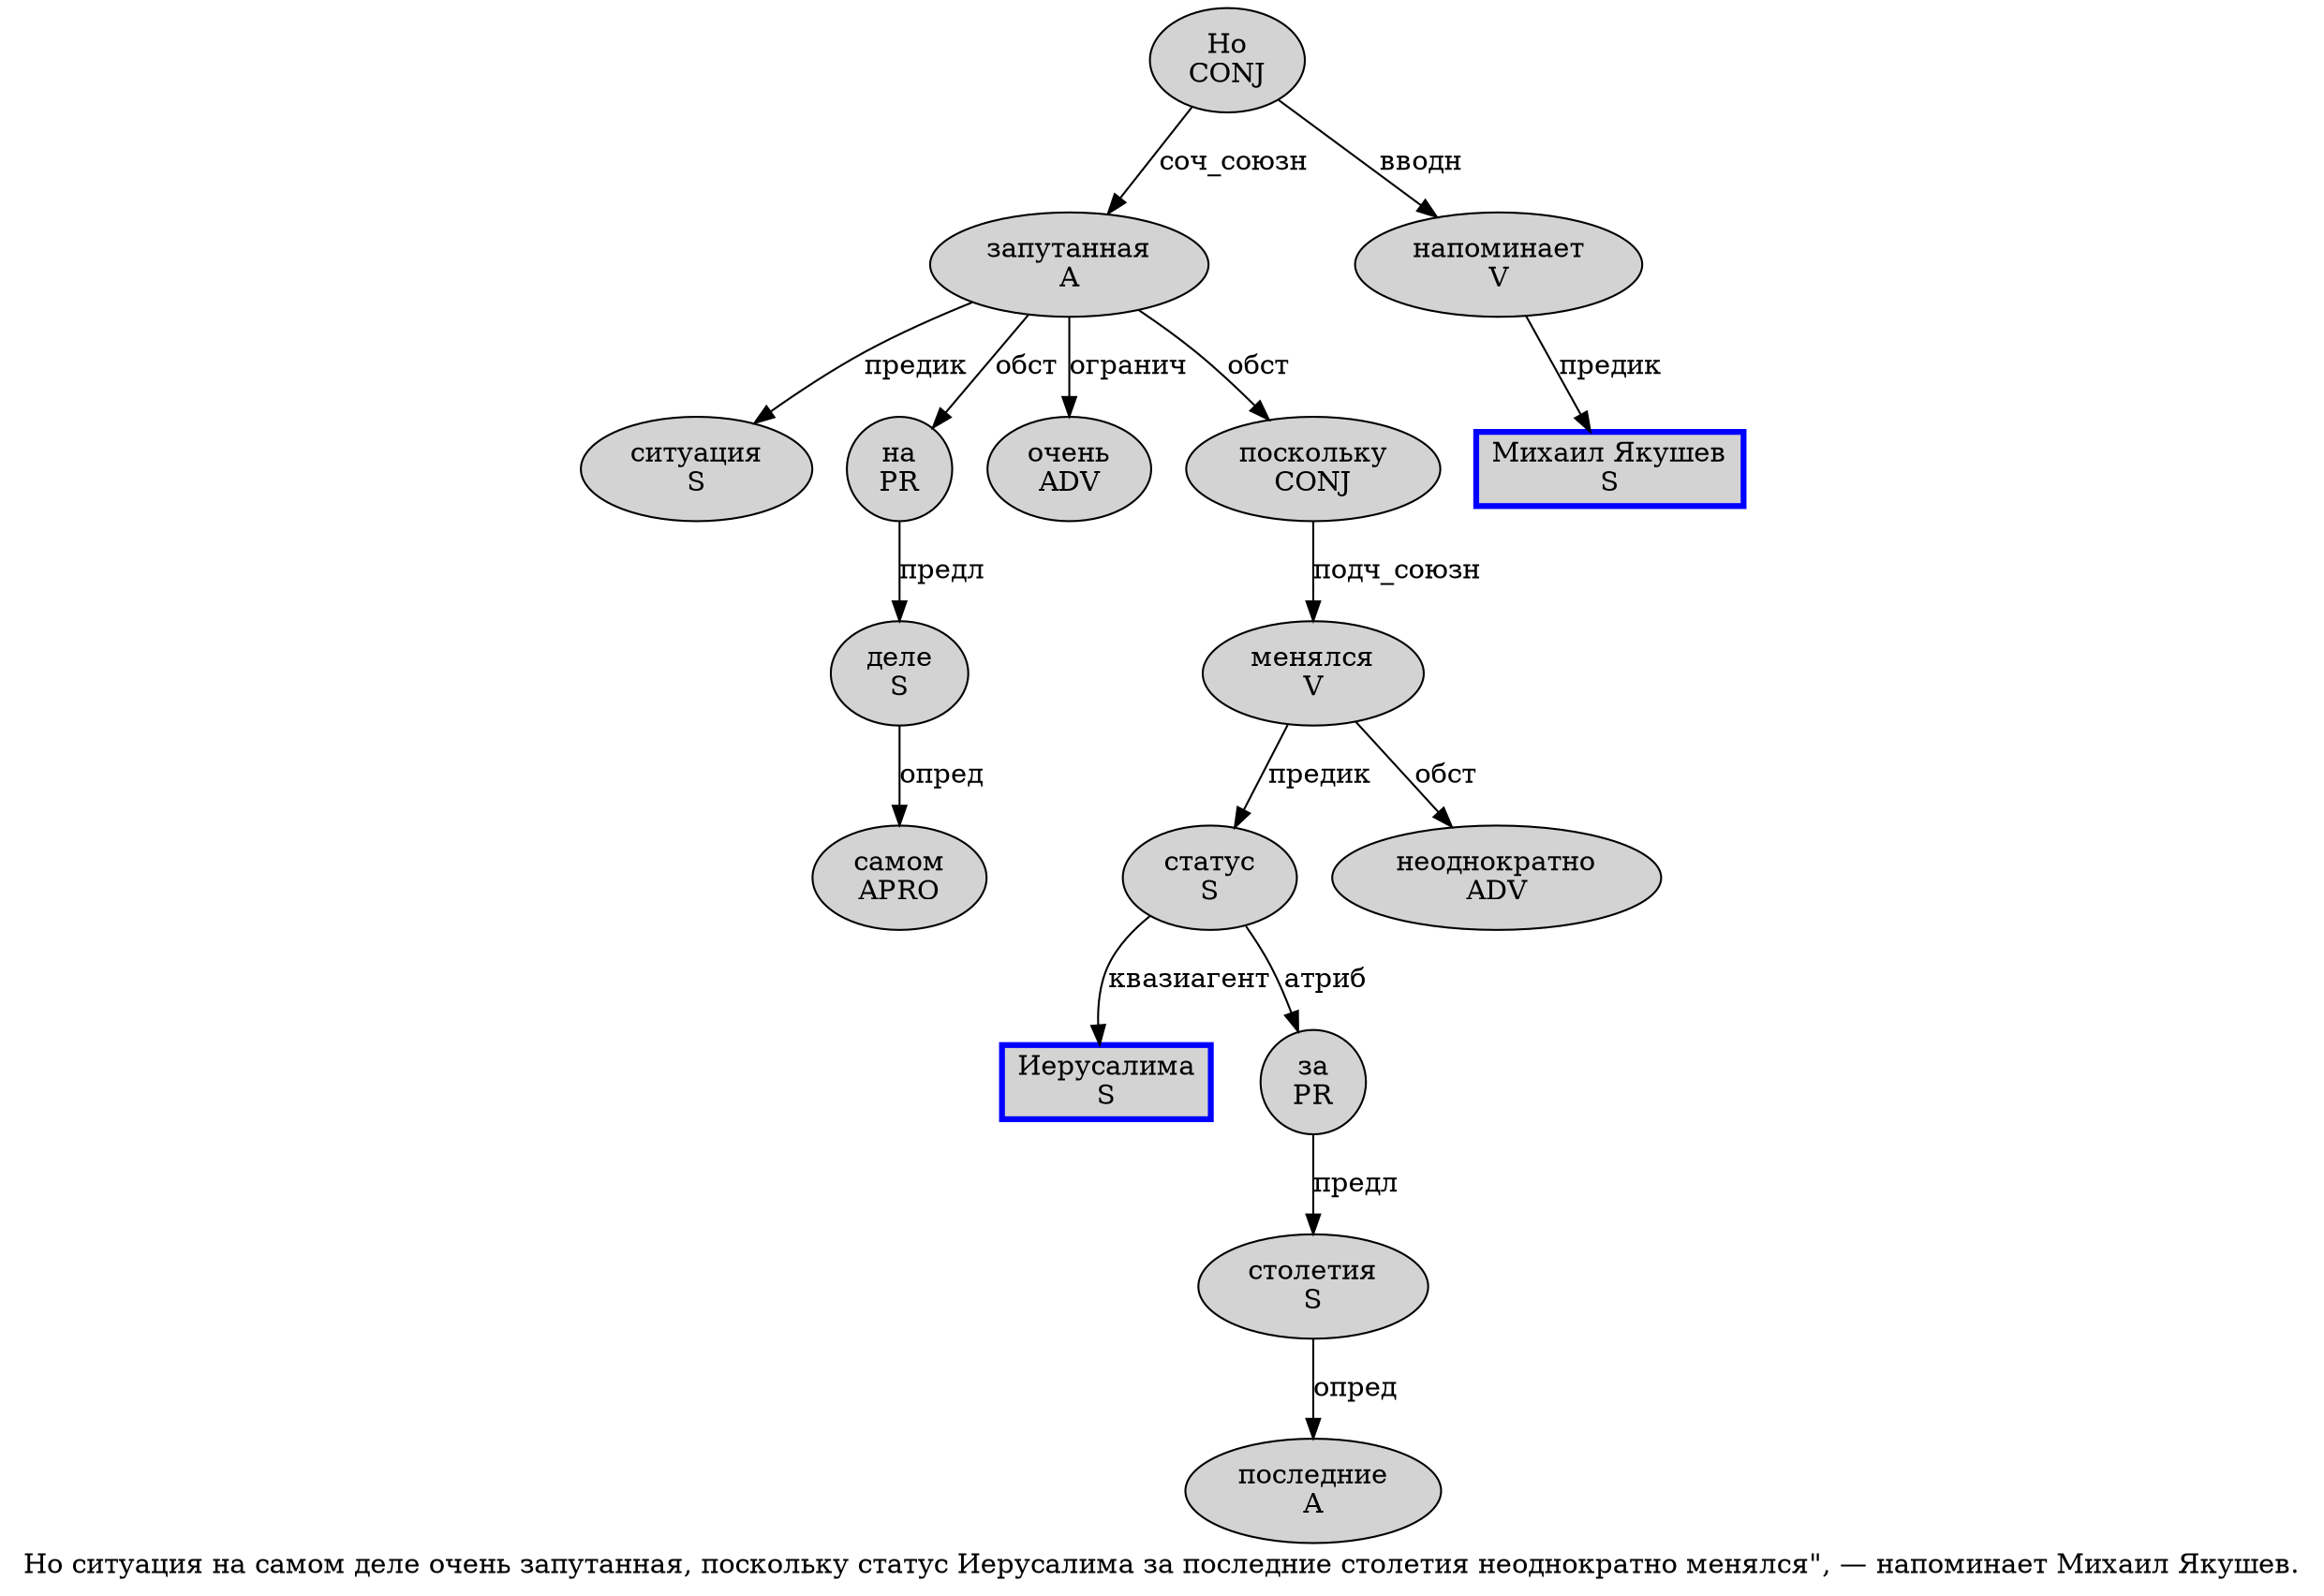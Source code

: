 digraph SENTENCE_247 {
	graph [label="Но ситуация на самом деле очень запутанная, поскольку статус Иерусалима за последние столетия неоднократно менялся\", — напоминает Михаил Якушев."]
	node [style=filled]
		0 [label="Но
CONJ" color="" fillcolor=lightgray penwidth=1 shape=ellipse]
		1 [label="ситуация
S" color="" fillcolor=lightgray penwidth=1 shape=ellipse]
		2 [label="на
PR" color="" fillcolor=lightgray penwidth=1 shape=ellipse]
		3 [label="самом
APRO" color="" fillcolor=lightgray penwidth=1 shape=ellipse]
		4 [label="деле
S" color="" fillcolor=lightgray penwidth=1 shape=ellipse]
		5 [label="очень
ADV" color="" fillcolor=lightgray penwidth=1 shape=ellipse]
		6 [label="запутанная
A" color="" fillcolor=lightgray penwidth=1 shape=ellipse]
		8 [label="поскольку
CONJ" color="" fillcolor=lightgray penwidth=1 shape=ellipse]
		9 [label="статус
S" color="" fillcolor=lightgray penwidth=1 shape=ellipse]
		10 [label="Иерусалима
S" color=blue fillcolor=lightgray penwidth=3 shape=box]
		11 [label="за
PR" color="" fillcolor=lightgray penwidth=1 shape=ellipse]
		12 [label="последние
A" color="" fillcolor=lightgray penwidth=1 shape=ellipse]
		13 [label="столетия
S" color="" fillcolor=lightgray penwidth=1 shape=ellipse]
		14 [label="неоднократно
ADV" color="" fillcolor=lightgray penwidth=1 shape=ellipse]
		15 [label="менялся
V" color="" fillcolor=lightgray penwidth=1 shape=ellipse]
		19 [label="напоминает
V" color="" fillcolor=lightgray penwidth=1 shape=ellipse]
		20 [label="Михаил Якушев
S" color=blue fillcolor=lightgray penwidth=3 shape=box]
			9 -> 10 [label="квазиагент"]
			9 -> 11 [label="атриб"]
			4 -> 3 [label="опред"]
			15 -> 9 [label="предик"]
			15 -> 14 [label="обст"]
			2 -> 4 [label="предл"]
			19 -> 20 [label="предик"]
			11 -> 13 [label="предл"]
			6 -> 1 [label="предик"]
			6 -> 2 [label="обст"]
			6 -> 5 [label="огранич"]
			6 -> 8 [label="обст"]
			8 -> 15 [label="подч_союзн"]
			13 -> 12 [label="опред"]
			0 -> 6 [label="соч_союзн"]
			0 -> 19 [label="вводн"]
}